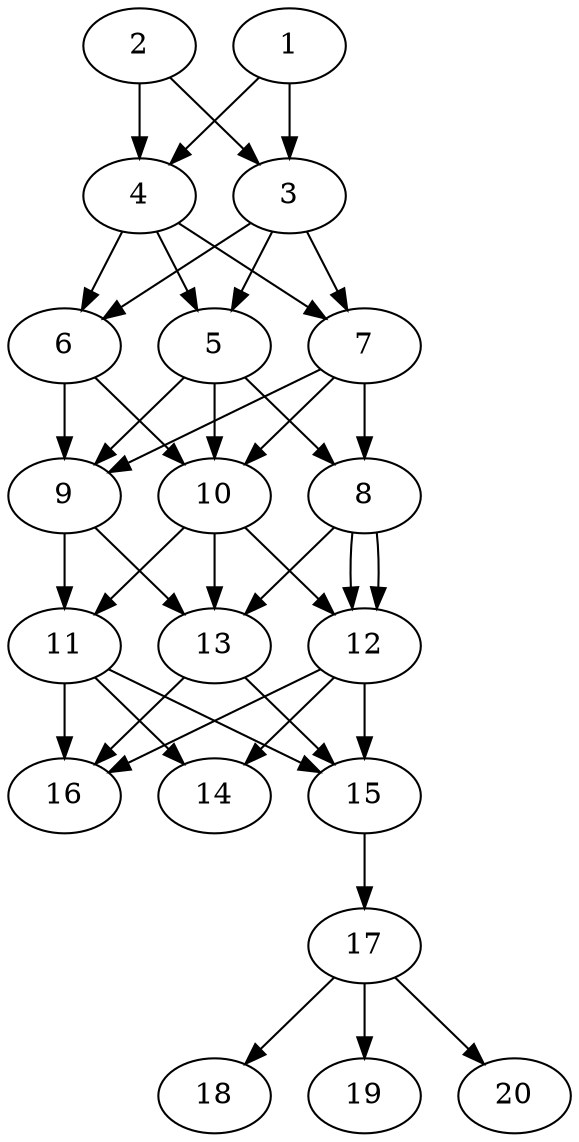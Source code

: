 // DAG automatically generated by daggen at Sat Jul 27 15:36:52 2019
// ./daggen --dot -n 20 --ccr 0.4 --fat 0.4 --regular 0.5 --density 0.8 --mindata 5242880 --maxdata 52428800 
digraph G {
  1 [size="29109760", alpha="0.01", expect_size="11643904"] 
  1 -> 3 [size ="11643904"]
  1 -> 4 [size ="11643904"]
  2 [size="125642240", alpha="0.14", expect_size="50256896"] 
  2 -> 3 [size ="50256896"]
  2 -> 4 [size ="50256896"]
  3 [size="21084160", alpha="0.19", expect_size="8433664"] 
  3 -> 5 [size ="8433664"]
  3 -> 6 [size ="8433664"]
  3 -> 7 [size ="8433664"]
  4 [size="106969600", alpha="0.17", expect_size="42787840"] 
  4 -> 5 [size ="42787840"]
  4 -> 6 [size ="42787840"]
  4 -> 7 [size ="42787840"]
  5 [size="74142720", alpha="0.20", expect_size="29657088"] 
  5 -> 8 [size ="29657088"]
  5 -> 9 [size ="29657088"]
  5 -> 10 [size ="29657088"]
  6 [size="80094720", alpha="0.00", expect_size="32037888"] 
  6 -> 9 [size ="32037888"]
  6 -> 10 [size ="32037888"]
  7 [size="101163520", alpha="0.02", expect_size="40465408"] 
  7 -> 8 [size ="40465408"]
  7 -> 9 [size ="40465408"]
  7 -> 10 [size ="40465408"]
  8 [size="62996480", alpha="0.10", expect_size="25198592"] 
  8 -> 12 [size ="25198592"]
  8 -> 12 [size ="25198592"]
  8 -> 13 [size ="25198592"]
  9 [size="87495680", alpha="0.03", expect_size="34998272"] 
  9 -> 11 [size ="34998272"]
  9 -> 13 [size ="34998272"]
  10 [size="63303680", alpha="0.05", expect_size="25321472"] 
  10 -> 11 [size ="25321472"]
  10 -> 12 [size ="25321472"]
  10 -> 13 [size ="25321472"]
  11 [size="22400000", alpha="0.18", expect_size="8960000"] 
  11 -> 14 [size ="8960000"]
  11 -> 15 [size ="8960000"]
  11 -> 16 [size ="8960000"]
  12 [size="27066880", alpha="0.06", expect_size="10826752"] 
  12 -> 14 [size ="10826752"]
  12 -> 15 [size ="10826752"]
  12 -> 16 [size ="10826752"]
  13 [size="110184960", alpha="0.15", expect_size="44073984"] 
  13 -> 15 [size ="44073984"]
  13 -> 16 [size ="44073984"]
  14 [size="106862080", alpha="0.00", expect_size="42744832"] 
  15 [size="90690560", alpha="0.04", expect_size="36276224"] 
  15 -> 17 [size ="36276224"]
  16 [size="88273920", alpha="0.02", expect_size="35309568"] 
  17 [size="89438720", alpha="0.15", expect_size="35775488"] 
  17 -> 18 [size ="35775488"]
  17 -> 19 [size ="35775488"]
  17 -> 20 [size ="35775488"]
  18 [size="99215360", alpha="0.06", expect_size="39686144"] 
  19 [size="42956800", alpha="0.09", expect_size="17182720"] 
  20 [size="61980160", alpha="0.04", expect_size="24792064"] 
}
